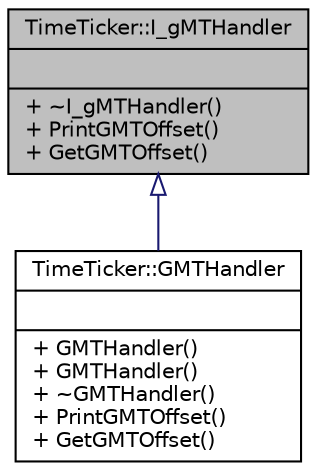 digraph "TimeTicker::I_gMTHandler"
{
 // INTERACTIVE_SVG=YES
 // LATEX_PDF_SIZE
  edge [fontname="Helvetica",fontsize="10",labelfontname="Helvetica",labelfontsize="10"];
  node [fontname="Helvetica",fontsize="10",shape=record];
  Node0 [label="{TimeTicker::I_gMTHandler\n||+ ~I_gMTHandler()\l+ PrintGMTOffset()\l+ GetGMTOffset()\l}",height=0.2,width=0.4,color="black", fillcolor="grey75", style="filled", fontcolor="black",tooltip=" "];
  Node0 -> Node1 [dir="back",color="midnightblue",fontsize="10",style="solid",arrowtail="onormal"];
  Node1 [label="{TimeTicker::GMTHandler\n||+ GMTHandler()\l+ GMTHandler()\l+ ~GMTHandler()\l+ PrintGMTOffset()\l+ GetGMTOffset()\l}",height=0.2,width=0.4,color="black", fillcolor="white", style="filled",URL="$d3/d97/classTimeTicker_1_1GMTHandler.html",tooltip=" "];
}
